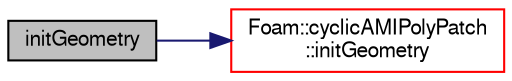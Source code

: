 digraph "initGeometry"
{
  bgcolor="transparent";
  edge [fontname="FreeSans",fontsize="10",labelfontname="FreeSans",labelfontsize="10"];
  node [fontname="FreeSans",fontsize="10",shape=record];
  rankdir="LR";
  Node346 [label="initGeometry",height=0.2,width=0.4,color="black", fillcolor="grey75", style="filled", fontcolor="black"];
  Node346 -> Node347 [color="midnightblue",fontsize="10",style="solid",fontname="FreeSans"];
  Node347 [label="Foam::cyclicAMIPolyPatch\l::initGeometry",height=0.2,width=0.4,color="red",URL="$a24946.html#a633b37f544e6c45c018011729ee1f7da",tooltip="Initialise the calculation of the patch geometry. "];
}
